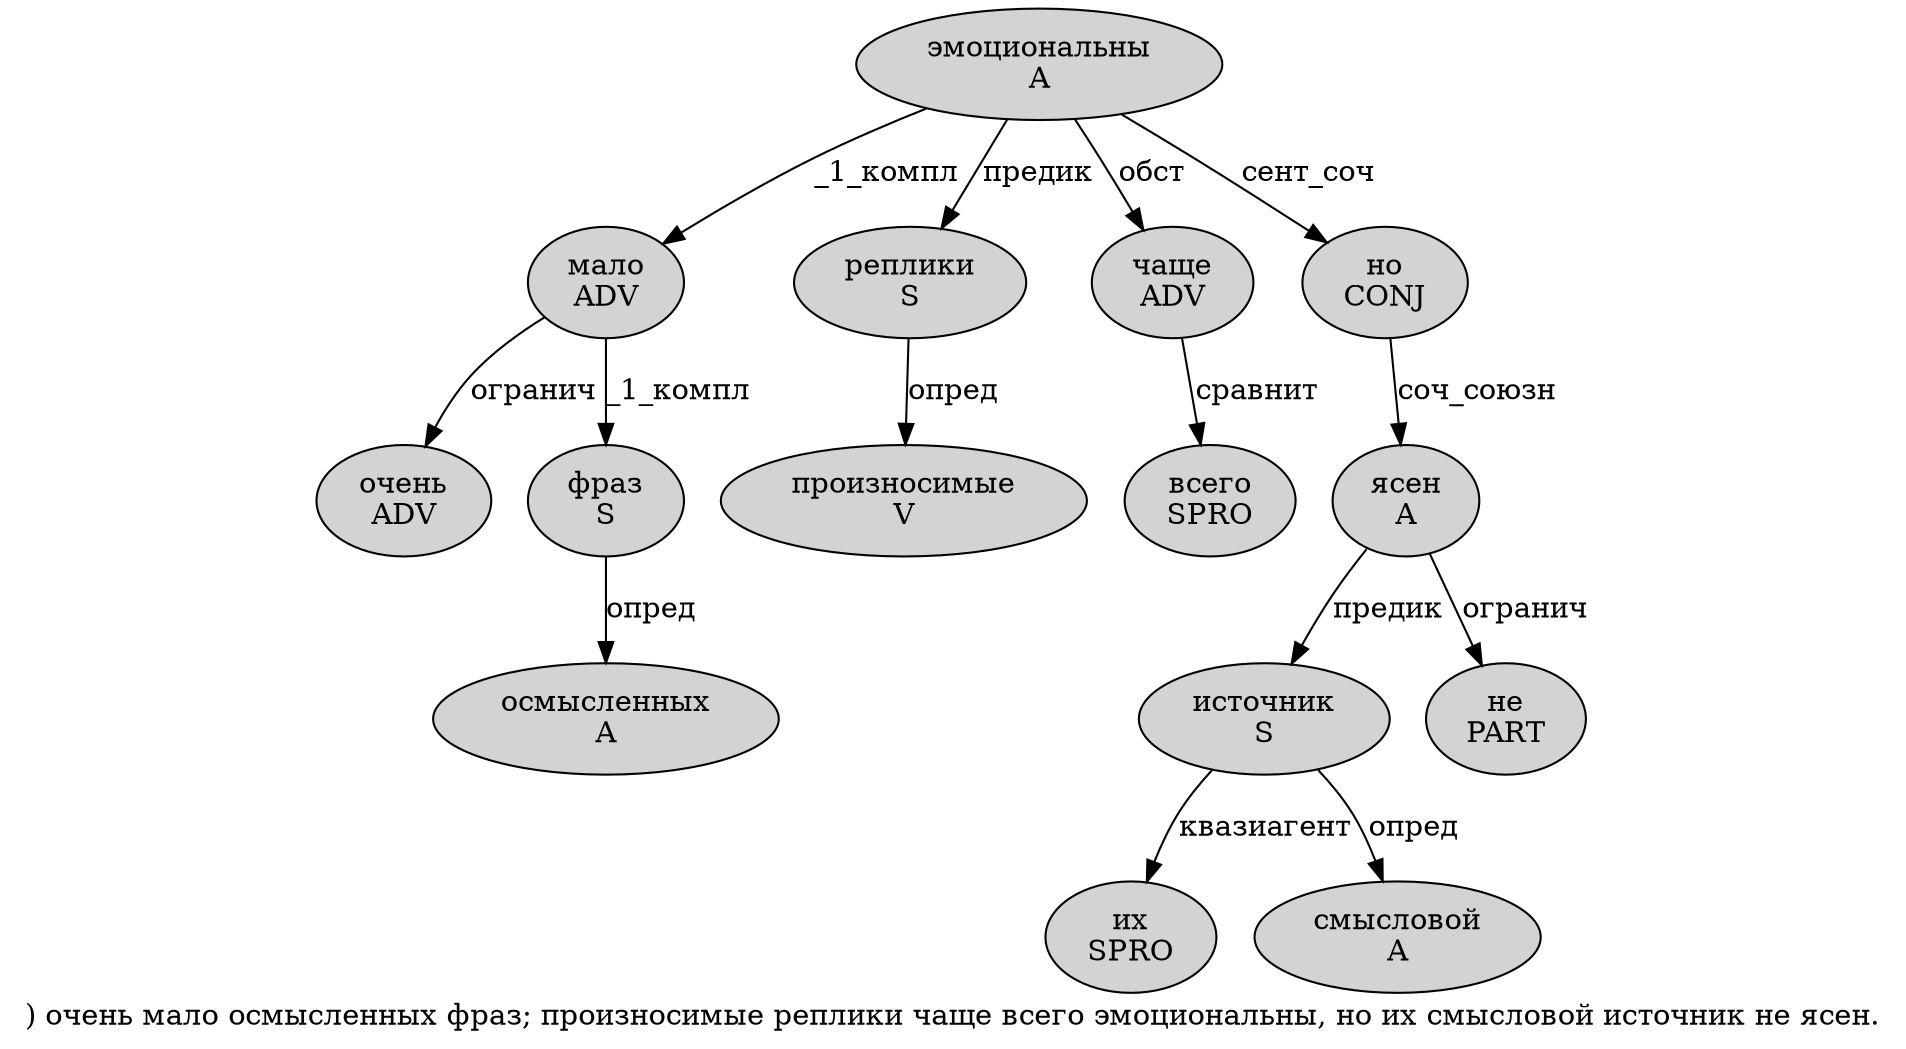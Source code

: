 digraph SENTENCE_2512 {
	graph [label=") очень мало осмысленных фраз; произносимые реплики чаще всего эмоциональны, но их смысловой источник не ясен."]
	node [style=filled]
		1 [label="очень
ADV" color="" fillcolor=lightgray penwidth=1 shape=ellipse]
		2 [label="мало
ADV" color="" fillcolor=lightgray penwidth=1 shape=ellipse]
		3 [label="осмысленных
A" color="" fillcolor=lightgray penwidth=1 shape=ellipse]
		4 [label="фраз
S" color="" fillcolor=lightgray penwidth=1 shape=ellipse]
		6 [label="произносимые
V" color="" fillcolor=lightgray penwidth=1 shape=ellipse]
		7 [label="реплики
S" color="" fillcolor=lightgray penwidth=1 shape=ellipse]
		8 [label="чаще
ADV" color="" fillcolor=lightgray penwidth=1 shape=ellipse]
		9 [label="всего
SPRO" color="" fillcolor=lightgray penwidth=1 shape=ellipse]
		10 [label="эмоциональны
A" color="" fillcolor=lightgray penwidth=1 shape=ellipse]
		12 [label="но
CONJ" color="" fillcolor=lightgray penwidth=1 shape=ellipse]
		13 [label="их
SPRO" color="" fillcolor=lightgray penwidth=1 shape=ellipse]
		14 [label="смысловой
A" color="" fillcolor=lightgray penwidth=1 shape=ellipse]
		15 [label="источник
S" color="" fillcolor=lightgray penwidth=1 shape=ellipse]
		16 [label="не
PART" color="" fillcolor=lightgray penwidth=1 shape=ellipse]
		17 [label="ясен
A" color="" fillcolor=lightgray penwidth=1 shape=ellipse]
			2 -> 1 [label="огранич"]
			2 -> 4 [label="_1_компл"]
			8 -> 9 [label="сравнит"]
			7 -> 6 [label="опред"]
			15 -> 13 [label="квазиагент"]
			15 -> 14 [label="опред"]
			10 -> 2 [label="_1_компл"]
			10 -> 7 [label="предик"]
			10 -> 8 [label="обст"]
			10 -> 12 [label="сент_соч"]
			12 -> 17 [label="соч_союзн"]
			4 -> 3 [label="опред"]
			17 -> 15 [label="предик"]
			17 -> 16 [label="огранич"]
}
